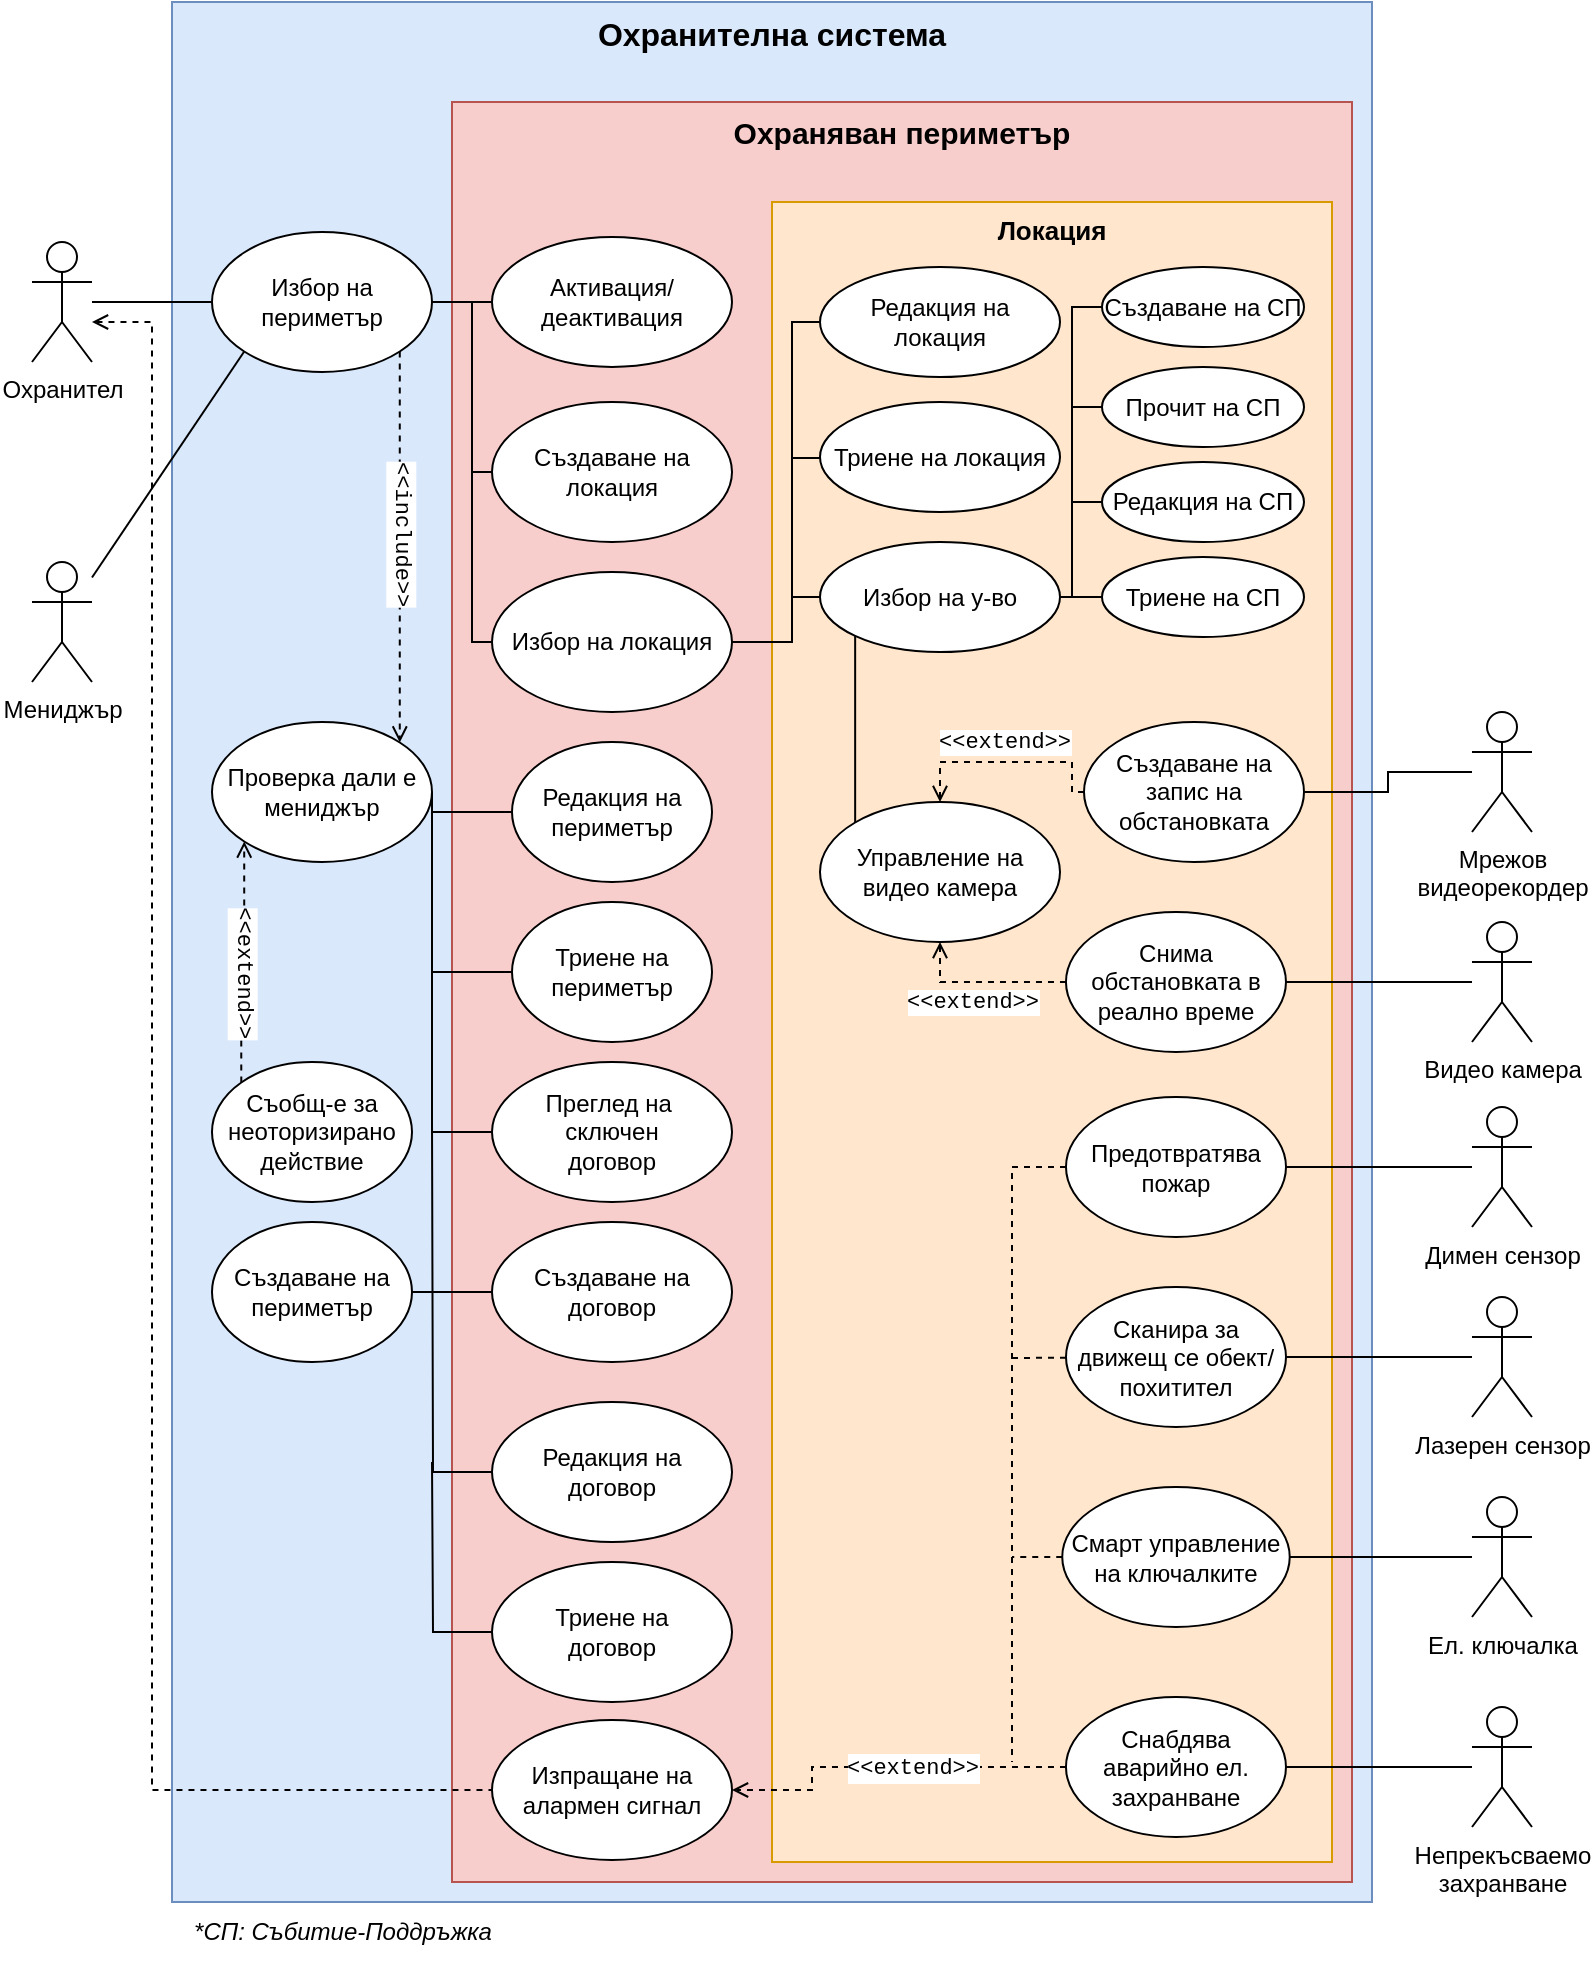 <mxfile version="24.2.3" type="device">
  <diagram name="Page-1" id="30MqnBOIeB0xsz5yenpp">
    <mxGraphModel dx="2456" dy="888" grid="1" gridSize="10" guides="1" tooltips="1" connect="1" arrows="1" fold="1" page="1" pageScale="1" pageWidth="827" pageHeight="1169" math="0" shadow="0">
      <root>
        <mxCell id="0" />
        <mxCell id="1" parent="0" />
        <mxCell id="JSNbP3Fe5mPufIV70ukt-9" value="Охранителна система" style="whiteSpace=wrap;html=1;verticalAlign=top;fillColor=#dae8fc;fillStyle=solid;fontStyle=1;fontSize=16;strokeColor=#6c8ebf;" parent="1" vertex="1">
          <mxGeometry x="90" y="240" width="600" height="950" as="geometry" />
        </mxCell>
        <mxCell id="JSNbP3Fe5mPufIV70ukt-3" style="edgeStyle=orthogonalEdgeStyle;rounded=0;orthogonalLoop=1;jettySize=auto;html=1;entryX=0;entryY=0.5;entryDx=0;entryDy=0;endArrow=none;endFill=0;" parent="1" source="JSNbP3Fe5mPufIV70ukt-1" target="JSNbP3Fe5mPufIV70ukt-2" edge="1">
          <mxGeometry relative="1" as="geometry" />
        </mxCell>
        <mxCell id="JSNbP3Fe5mPufIV70ukt-1" value="Охранител" style="shape=umlActor;verticalLabelPosition=bottom;verticalAlign=top;html=1;outlineConnect=0;" parent="1" vertex="1">
          <mxGeometry x="20" y="360" width="30" height="60" as="geometry" />
        </mxCell>
        <mxCell id="-HmaqATV91N1SJs25S9B-10" style="edgeStyle=orthogonalEdgeStyle;rounded=0;orthogonalLoop=1;jettySize=auto;html=1;exitX=1;exitY=1;exitDx=0;exitDy=0;entryX=1;entryY=0;entryDx=0;entryDy=0;endArrow=open;endFill=0;dashed=1;" parent="1" source="JSNbP3Fe5mPufIV70ukt-2" target="-HmaqATV91N1SJs25S9B-8" edge="1">
          <mxGeometry relative="1" as="geometry" />
        </mxCell>
        <mxCell id="-HmaqATV91N1SJs25S9B-11" value="&lt;font face=&quot;Courier New&quot;&gt;&amp;lt;&amp;lt;include&amp;gt;&amp;gt;&lt;/font&gt;" style="edgeLabel;html=1;align=center;verticalAlign=middle;resizable=0;points=[];rotation=90;" parent="-HmaqATV91N1SJs25S9B-10" vertex="1" connectable="0">
          <mxGeometry x="-0.228" y="1" relative="1" as="geometry">
            <mxPoint y="15" as="offset" />
          </mxGeometry>
        </mxCell>
        <mxCell id="JSNbP3Fe5mPufIV70ukt-2" value="Избор на периметър" style="ellipse;whiteSpace=wrap;html=1;" parent="1" vertex="1">
          <mxGeometry x="110" y="355" width="110" height="70" as="geometry" />
        </mxCell>
        <mxCell id="JSNbP3Fe5mPufIV70ukt-10" value="Видео камера" style="shape=umlActor;verticalLabelPosition=bottom;verticalAlign=top;html=1;outlineConnect=0;" parent="1" vertex="1">
          <mxGeometry x="740" y="700" width="30" height="60" as="geometry" />
        </mxCell>
        <mxCell id="JSNbP3Fe5mPufIV70ukt-13" value="Димен сензор" style="shape=umlActor;verticalLabelPosition=bottom;verticalAlign=top;html=1;outlineConnect=0;" parent="1" vertex="1">
          <mxGeometry x="740" y="792.5" width="30" height="60" as="geometry" />
        </mxCell>
        <mxCell id="JSNbP3Fe5mPufIV70ukt-14" value="Лазерен сензор" style="shape=umlActor;verticalLabelPosition=bottom;verticalAlign=top;html=1;outlineConnect=0;" parent="1" vertex="1">
          <mxGeometry x="740" y="887.5" width="30" height="60" as="geometry" />
        </mxCell>
        <mxCell id="U6f9_q_yFwt5X45Pq8Sq-10" style="rounded=0;orthogonalLoop=1;jettySize=auto;html=1;entryX=0;entryY=1;entryDx=0;entryDy=0;endArrow=none;endFill=0;" parent="1" source="JSNbP3Fe5mPufIV70ukt-17" target="JSNbP3Fe5mPufIV70ukt-2" edge="1">
          <mxGeometry relative="1" as="geometry" />
        </mxCell>
        <mxCell id="JSNbP3Fe5mPufIV70ukt-17" value="Мениджър" style="shape=umlActor;verticalLabelPosition=bottom;verticalAlign=top;html=1;outlineConnect=0;" parent="1" vertex="1">
          <mxGeometry x="20" y="520" width="30" height="60" as="geometry" />
        </mxCell>
        <mxCell id="0wCp3PdVz0FUq_Zvzqtl-5" value="Охраняван периметър" style="whiteSpace=wrap;html=1;verticalAlign=top;fontStyle=1;fontSize=15;fillColor=#f8cecc;strokeColor=#b85450;" parent="1" vertex="1">
          <mxGeometry x="230" y="290" width="450" height="890" as="geometry" />
        </mxCell>
        <mxCell id="0wCp3PdVz0FUq_Zvzqtl-33" value="Локация" style="whiteSpace=wrap;html=1;fillColor=#ffe6cc;strokeColor=#d79b00;fontStyle=1;fontSize=13;verticalAlign=top;" parent="1" vertex="1">
          <mxGeometry x="390" y="340" width="280" height="830" as="geometry" />
        </mxCell>
        <mxCell id="0wCp3PdVz0FUq_Zvzqtl-35" style="edgeStyle=orthogonalEdgeStyle;rounded=0;orthogonalLoop=1;jettySize=auto;html=1;entryX=0.5;entryY=1;entryDx=0;entryDy=0;dashed=1;exitX=0;exitY=0.5;exitDx=0;exitDy=0;endArrow=open;endFill=0;" parent="1" source="0wCp3PdVz0FUq_Zvzqtl-7" target="0wCp3PdVz0FUq_Zvzqtl-32" edge="1">
          <mxGeometry relative="1" as="geometry" />
        </mxCell>
        <mxCell id="0wCp3PdVz0FUq_Zvzqtl-53" value="&amp;lt;&amp;lt;extend&amp;gt;&amp;gt;" style="edgeLabel;html=1;align=center;verticalAlign=middle;resizable=0;points=[];fontFamily=Courier New;" parent="0wCp3PdVz0FUq_Zvzqtl-35" vertex="1" connectable="0">
          <mxGeometry x="0.03" y="1" relative="1" as="geometry">
            <mxPoint x="-5" y="9" as="offset" />
          </mxGeometry>
        </mxCell>
        <mxCell id="0wCp3PdVz0FUq_Zvzqtl-7" value="Снима обстановката в реално време" style="ellipse;whiteSpace=wrap;html=1;" parent="1" vertex="1">
          <mxGeometry x="536.99" y="695" width="110" height="70" as="geometry" />
        </mxCell>
        <mxCell id="0wCp3PdVz0FUq_Zvzqtl-34" style="rounded=0;orthogonalLoop=1;jettySize=auto;html=1;entryX=0.5;entryY=0;entryDx=0;entryDy=0;dashed=1;endArrow=open;endFill=0;edgeStyle=orthogonalEdgeStyle;" parent="1" source="0wCp3PdVz0FUq_Zvzqtl-11" target="0wCp3PdVz0FUq_Zvzqtl-32" edge="1">
          <mxGeometry relative="1" as="geometry">
            <Array as="points">
              <mxPoint x="540" y="635" />
              <mxPoint x="540" y="620" />
              <mxPoint x="474" y="620" />
            </Array>
          </mxGeometry>
        </mxCell>
        <mxCell id="0wCp3PdVz0FUq_Zvzqtl-51" value="&amp;lt;&amp;lt;extend&amp;gt;&amp;gt;" style="edgeLabel;html=1;align=center;verticalAlign=middle;resizable=0;points=[];fontFamily=Courier New;" parent="0wCp3PdVz0FUq_Zvzqtl-34" vertex="1" connectable="0">
          <mxGeometry x="0.116" y="-1" relative="1" as="geometry">
            <mxPoint x="4" y="-9" as="offset" />
          </mxGeometry>
        </mxCell>
        <mxCell id="0wCp3PdVz0FUq_Zvzqtl-11" value="Създаване на запис на обстановката" style="ellipse;whiteSpace=wrap;html=1;" parent="1" vertex="1">
          <mxGeometry x="546" y="600" width="110" height="70" as="geometry" />
        </mxCell>
        <mxCell id="0wCp3PdVz0FUq_Zvzqtl-21" style="edgeStyle=orthogonalEdgeStyle;rounded=0;orthogonalLoop=1;jettySize=auto;html=1;entryX=1;entryY=0.5;entryDx=0;entryDy=0;endArrow=none;endFill=0;" parent="1" source="0wCp3PdVz0FUq_Zvzqtl-12" target="0wCp3PdVz0FUq_Zvzqtl-11" edge="1">
          <mxGeometry relative="1" as="geometry" />
        </mxCell>
        <mxCell id="0wCp3PdVz0FUq_Zvzqtl-12" value="Мрежов&lt;div&gt;&lt;span style=&quot;background-color: initial;&quot;&gt;видеорекордер&lt;/span&gt;&lt;/div&gt;" style="shape=umlActor;verticalLabelPosition=bottom;verticalAlign=top;html=1;outlineConnect=0;" parent="1" vertex="1">
          <mxGeometry x="740" y="595" width="30" height="60" as="geometry" />
        </mxCell>
        <mxCell id="0wCp3PdVz0FUq_Zvzqtl-41" style="edgeStyle=orthogonalEdgeStyle;rounded=0;orthogonalLoop=1;jettySize=auto;html=1;endArrow=none;endFill=0;dashed=1;" parent="1" source="0wCp3PdVz0FUq_Zvzqtl-15" edge="1">
          <mxGeometry relative="1" as="geometry">
            <mxPoint x="510" y="1120" as="targetPoint" />
            <Array as="points">
              <mxPoint x="510" y="823" />
              <mxPoint x="510" y="1120" />
            </Array>
          </mxGeometry>
        </mxCell>
        <mxCell id="0wCp3PdVz0FUq_Zvzqtl-15" value="Предотвратява пожар" style="ellipse;whiteSpace=wrap;html=1;" parent="1" vertex="1">
          <mxGeometry x="537" y="787.5" width="110" height="70" as="geometry" />
        </mxCell>
        <mxCell id="0wCp3PdVz0FUq_Zvzqtl-54" style="rounded=0;orthogonalLoop=1;jettySize=auto;html=1;dashed=1;endArrow=none;endFill=0;" parent="1" source="0wCp3PdVz0FUq_Zvzqtl-16" edge="1">
          <mxGeometry relative="1" as="geometry">
            <mxPoint x="510" y="918" as="targetPoint" />
          </mxGeometry>
        </mxCell>
        <mxCell id="0wCp3PdVz0FUq_Zvzqtl-16" value="Сканира за движещ се обект/ похитител" style="ellipse;whiteSpace=wrap;html=1;" parent="1" vertex="1">
          <mxGeometry x="537" y="882.5" width="110" height="70" as="geometry" />
        </mxCell>
        <mxCell id="0wCp3PdVz0FUq_Zvzqtl-26" style="edgeStyle=orthogonalEdgeStyle;rounded=0;orthogonalLoop=1;jettySize=auto;html=1;entryX=1;entryY=0.5;entryDx=0;entryDy=0;endArrow=none;endFill=0;" parent="1" source="0wCp3PdVz0FUq_Zvzqtl-17" target="0wCp3PdVz0FUq_Zvzqtl-25" edge="1">
          <mxGeometry relative="1" as="geometry" />
        </mxCell>
        <mxCell id="0wCp3PdVz0FUq_Zvzqtl-17" value="Ел. ключалка" style="shape=umlActor;verticalLabelPosition=bottom;verticalAlign=top;html=1;outlineConnect=0;" parent="1" vertex="1">
          <mxGeometry x="740" y="987.5" width="30" height="60" as="geometry" />
        </mxCell>
        <mxCell id="0wCp3PdVz0FUq_Zvzqtl-28" style="edgeStyle=orthogonalEdgeStyle;rounded=0;orthogonalLoop=1;jettySize=auto;html=1;entryX=1;entryY=0.5;entryDx=0;entryDy=0;endArrow=none;endFill=0;" parent="1" source="0wCp3PdVz0FUq_Zvzqtl-18" target="0wCp3PdVz0FUq_Zvzqtl-27" edge="1">
          <mxGeometry relative="1" as="geometry" />
        </mxCell>
        <mxCell id="0wCp3PdVz0FUq_Zvzqtl-18" value="Непрекъсваемо&lt;div&gt;захранване&lt;/div&gt;" style="shape=umlActor;verticalLabelPosition=bottom;verticalAlign=top;html=1;outlineConnect=0;" parent="1" vertex="1">
          <mxGeometry x="740" y="1092.5" width="30" height="60" as="geometry" />
        </mxCell>
        <mxCell id="0wCp3PdVz0FUq_Zvzqtl-22" style="edgeStyle=orthogonalEdgeStyle;rounded=0;orthogonalLoop=1;jettySize=auto;html=1;entryX=1;entryY=0.5;entryDx=0;entryDy=0;endArrow=none;endFill=0;" parent="1" source="JSNbP3Fe5mPufIV70ukt-10" target="0wCp3PdVz0FUq_Zvzqtl-7" edge="1">
          <mxGeometry relative="1" as="geometry" />
        </mxCell>
        <mxCell id="0wCp3PdVz0FUq_Zvzqtl-23" style="edgeStyle=orthogonalEdgeStyle;rounded=0;orthogonalLoop=1;jettySize=auto;html=1;entryX=1;entryY=0.5;entryDx=0;entryDy=0;endArrow=none;endFill=0;" parent="1" source="JSNbP3Fe5mPufIV70ukt-13" target="0wCp3PdVz0FUq_Zvzqtl-15" edge="1">
          <mxGeometry relative="1" as="geometry" />
        </mxCell>
        <mxCell id="0wCp3PdVz0FUq_Zvzqtl-24" style="edgeStyle=orthogonalEdgeStyle;rounded=0;orthogonalLoop=1;jettySize=auto;html=1;entryX=1;entryY=0.5;entryDx=0;entryDy=0;endArrow=none;endFill=0;" parent="1" source="JSNbP3Fe5mPufIV70ukt-14" target="0wCp3PdVz0FUq_Zvzqtl-16" edge="1">
          <mxGeometry relative="1" as="geometry" />
        </mxCell>
        <mxCell id="bIoCzkpZnjTmYwP94v8l-1" style="edgeStyle=orthogonalEdgeStyle;rounded=0;orthogonalLoop=1;jettySize=auto;html=1;endArrow=none;endFill=0;dashed=1;" parent="1" source="0wCp3PdVz0FUq_Zvzqtl-25" edge="1">
          <mxGeometry relative="1" as="geometry">
            <mxPoint x="510" y="1017.5" as="targetPoint" />
          </mxGeometry>
        </mxCell>
        <mxCell id="0wCp3PdVz0FUq_Zvzqtl-25" value="Смарт управление на ключалките" style="ellipse;whiteSpace=wrap;html=1;" parent="1" vertex="1">
          <mxGeometry x="535.12" y="982.5" width="113.75" height="70" as="geometry" />
        </mxCell>
        <mxCell id="0wCp3PdVz0FUq_Zvzqtl-113" style="edgeStyle=orthogonalEdgeStyle;rounded=0;orthogonalLoop=1;jettySize=auto;html=1;entryX=1;entryY=0.5;entryDx=0;entryDy=0;dashed=1;endArrow=open;endFill=0;" parent="1" source="0wCp3PdVz0FUq_Zvzqtl-27" target="0wCp3PdVz0FUq_Zvzqtl-38" edge="1">
          <mxGeometry relative="1" as="geometry">
            <Array as="points">
              <mxPoint x="410" y="1123" />
              <mxPoint x="410" y="1134" />
            </Array>
          </mxGeometry>
        </mxCell>
        <mxCell id="0wCp3PdVz0FUq_Zvzqtl-116" value="&lt;font face=&quot;Courier New&quot;&gt;&amp;lt;&amp;lt;extend&amp;gt;&amp;gt;&lt;/font&gt;" style="edgeLabel;html=1;align=center;verticalAlign=middle;resizable=0;points=[];" parent="0wCp3PdVz0FUq_Zvzqtl-113" vertex="1" connectable="0">
          <mxGeometry x="-0.213" relative="1" as="geometry">
            <mxPoint x="-7" as="offset" />
          </mxGeometry>
        </mxCell>
        <mxCell id="0wCp3PdVz0FUq_Zvzqtl-27" value="&lt;span style=&quot;background-color: initial;&quot;&gt;Снабдява&lt;/span&gt;&lt;div&gt;&lt;span style=&quot;background-color: initial;&quot;&gt;аварийно ел. захранване&lt;/span&gt;&lt;/div&gt;" style="ellipse;whiteSpace=wrap;html=1;" parent="1" vertex="1">
          <mxGeometry x="536.99" y="1087.5" width="110" height="70" as="geometry" />
        </mxCell>
        <mxCell id="0wCp3PdVz0FUq_Zvzqtl-61" style="rounded=0;orthogonalLoop=1;jettySize=auto;html=1;endArrow=none;endFill=0;edgeStyle=orthogonalEdgeStyle;" parent="1" source="0wCp3PdVz0FUq_Zvzqtl-30" edge="1">
          <mxGeometry relative="1" as="geometry">
            <mxPoint x="240" y="390" as="targetPoint" />
            <Array as="points">
              <mxPoint x="240" y="475" />
            </Array>
          </mxGeometry>
        </mxCell>
        <mxCell id="0wCp3PdVz0FUq_Zvzqtl-30" value="Създаване на локация" style="ellipse;whiteSpace=wrap;html=1;" parent="1" vertex="1">
          <mxGeometry x="250" y="440" width="120" height="70" as="geometry" />
        </mxCell>
        <mxCell id="0wCp3PdVz0FUq_Zvzqtl-32" value="Управление на видео камера" style="ellipse;whiteSpace=wrap;html=1;" parent="1" vertex="1">
          <mxGeometry x="414" y="640" width="120" height="70" as="geometry" />
        </mxCell>
        <mxCell id="0wCp3PdVz0FUq_Zvzqtl-38" value="Изпращане на алармен сигнал" style="ellipse;whiteSpace=wrap;html=1;" parent="1" vertex="1">
          <mxGeometry x="250" y="1099" width="120" height="70" as="geometry" />
        </mxCell>
        <mxCell id="0wCp3PdVz0FUq_Zvzqtl-124" style="edgeStyle=orthogonalEdgeStyle;rounded=0;orthogonalLoop=1;jettySize=auto;html=1;entryX=0;entryY=0.5;entryDx=0;entryDy=0;endArrow=none;endFill=0;" parent="1" source="0wCp3PdVz0FUq_Zvzqtl-57" target="0wCp3PdVz0FUq_Zvzqtl-117" edge="1">
          <mxGeometry relative="1" as="geometry">
            <Array as="points">
              <mxPoint x="400" y="560" />
              <mxPoint x="400" y="537" />
            </Array>
          </mxGeometry>
        </mxCell>
        <mxCell id="0wCp3PdVz0FUq_Zvzqtl-125" style="edgeStyle=orthogonalEdgeStyle;rounded=0;orthogonalLoop=1;jettySize=auto;html=1;entryX=0;entryY=0.5;entryDx=0;entryDy=0;endArrow=none;endFill=0;" parent="1" source="0wCp3PdVz0FUq_Zvzqtl-57" target="0wCp3PdVz0FUq_Zvzqtl-56" edge="1">
          <mxGeometry relative="1" as="geometry">
            <Array as="points">
              <mxPoint x="400" y="560" />
              <mxPoint x="400" y="468" />
              <mxPoint x="414" y="468" />
            </Array>
          </mxGeometry>
        </mxCell>
        <mxCell id="0wCp3PdVz0FUq_Zvzqtl-126" style="edgeStyle=orthogonalEdgeStyle;rounded=0;orthogonalLoop=1;jettySize=auto;html=1;entryX=0;entryY=0.5;entryDx=0;entryDy=0;endArrow=none;endFill=0;" parent="1" source="0wCp3PdVz0FUq_Zvzqtl-57" target="0wCp3PdVz0FUq_Zvzqtl-55" edge="1">
          <mxGeometry relative="1" as="geometry">
            <Array as="points">
              <mxPoint x="400" y="560" />
              <mxPoint x="400" y="400" />
            </Array>
          </mxGeometry>
        </mxCell>
        <mxCell id="0wCp3PdVz0FUq_Zvzqtl-57" value="Избор на локация" style="ellipse;whiteSpace=wrap;html=1;" parent="1" vertex="1">
          <mxGeometry x="250" y="525" width="120" height="70" as="geometry" />
        </mxCell>
        <mxCell id="0wCp3PdVz0FUq_Zvzqtl-55" value="Редакция на локация" style="ellipse;whiteSpace=wrap;html=1;" parent="1" vertex="1">
          <mxGeometry x="414" y="372.5" width="120" height="55" as="geometry" />
        </mxCell>
        <mxCell id="0wCp3PdVz0FUq_Zvzqtl-56" value="Триене на локация" style="ellipse;whiteSpace=wrap;html=1;" parent="1" vertex="1">
          <mxGeometry x="414" y="440" width="120" height="55" as="geometry" />
        </mxCell>
        <mxCell id="0wCp3PdVz0FUq_Zvzqtl-58" value="Активация/деактивация" style="ellipse;whiteSpace=wrap;html=1;" parent="1" vertex="1">
          <mxGeometry x="250" y="357.5" width="120" height="65" as="geometry" />
        </mxCell>
        <mxCell id="0wCp3PdVz0FUq_Zvzqtl-59" style="edgeStyle=orthogonalEdgeStyle;rounded=0;orthogonalLoop=1;jettySize=auto;html=1;exitX=1;exitY=0.5;exitDx=0;exitDy=0;entryX=0;entryY=0.5;entryDx=0;entryDy=0;endArrow=none;endFill=0;" parent="1" source="JSNbP3Fe5mPufIV70ukt-2" target="0wCp3PdVz0FUq_Zvzqtl-58" edge="1">
          <mxGeometry relative="1" as="geometry" />
        </mxCell>
        <mxCell id="0wCp3PdVz0FUq_Zvzqtl-64" style="edgeStyle=orthogonalEdgeStyle;rounded=0;orthogonalLoop=1;jettySize=auto;html=1;entryX=0;entryY=0.5;entryDx=0;entryDy=0;endArrow=none;endFill=0;" parent="1" source="JSNbP3Fe5mPufIV70ukt-2" target="0wCp3PdVz0FUq_Zvzqtl-57" edge="1">
          <mxGeometry relative="1" as="geometry">
            <Array as="points">
              <mxPoint x="240" y="390" />
              <mxPoint x="240" y="560" />
            </Array>
          </mxGeometry>
        </mxCell>
        <mxCell id="0wCp3PdVz0FUq_Zvzqtl-68" value="Преглед на&amp;nbsp;&lt;div&gt;сключен&lt;div&gt;договор&lt;/div&gt;&lt;/div&gt;" style="ellipse;whiteSpace=wrap;html=1;" parent="1" vertex="1">
          <mxGeometry x="250" y="770" width="120" height="70" as="geometry" />
        </mxCell>
        <mxCell id="0wCp3PdVz0FUq_Zvzqtl-106" style="edgeStyle=orthogonalEdgeStyle;rounded=0;orthogonalLoop=1;jettySize=auto;html=1;entryX=0;entryY=0.5;entryDx=0;entryDy=0;endArrow=none;endFill=0;exitX=1;exitY=0.5;exitDx=0;exitDy=0;" parent="1" source="-HmaqATV91N1SJs25S9B-8" target="0wCp3PdVz0FUq_Zvzqtl-68" edge="1">
          <mxGeometry relative="1" as="geometry">
            <Array as="points">
              <mxPoint x="220" y="805" />
            </Array>
            <mxPoint x="220.0" y="605" as="sourcePoint" />
          </mxGeometry>
        </mxCell>
        <mxCell id="0wCp3PdVz0FUq_Zvzqtl-127" style="edgeStyle=orthogonalEdgeStyle;rounded=0;orthogonalLoop=1;jettySize=auto;html=1;entryX=0;entryY=0.5;entryDx=0;entryDy=0;endArrow=none;endFill=0;exitX=1;exitY=0.5;exitDx=0;exitDy=0;" parent="1" source="-HmaqATV91N1SJs25S9B-8" target="0wCp3PdVz0FUq_Zvzqtl-100" edge="1">
          <mxGeometry relative="1" as="geometry">
            <Array as="points">
              <mxPoint x="220" y="645" />
            </Array>
            <mxPoint x="220.0" y="605" as="sourcePoint" />
          </mxGeometry>
        </mxCell>
        <mxCell id="0wCp3PdVz0FUq_Zvzqtl-128" style="edgeStyle=orthogonalEdgeStyle;rounded=0;orthogonalLoop=1;jettySize=auto;html=1;entryX=0;entryY=0.5;entryDx=0;entryDy=0;endArrow=none;endFill=0;exitX=1;exitY=0.5;exitDx=0;exitDy=0;" parent="1" source="-HmaqATV91N1SJs25S9B-8" target="0wCp3PdVz0FUq_Zvzqtl-101" edge="1">
          <mxGeometry relative="1" as="geometry">
            <Array as="points">
              <mxPoint x="220" y="725" />
            </Array>
            <mxPoint x="220.0" y="605" as="sourcePoint" />
          </mxGeometry>
        </mxCell>
        <mxCell id="c2wmYg6K014Xxf8hzjMq-2" style="rounded=0;orthogonalLoop=1;jettySize=auto;html=1;endArrow=none;endFill=0;" parent="1" source="0wCp3PdVz0FUq_Zvzqtl-99" edge="1">
          <mxGeometry relative="1" as="geometry">
            <mxPoint x="220" y="885" as="targetPoint" />
          </mxGeometry>
        </mxCell>
        <mxCell id="0wCp3PdVz0FUq_Zvzqtl-99" value="Създаване на периметър" style="ellipse;whiteSpace=wrap;html=1;" parent="1" vertex="1">
          <mxGeometry x="110" y="850" width="100" height="70" as="geometry" />
        </mxCell>
        <mxCell id="0wCp3PdVz0FUq_Zvzqtl-100" value="Редакция на периметър" style="ellipse;whiteSpace=wrap;html=1;" parent="1" vertex="1">
          <mxGeometry x="260" y="610" width="100" height="70" as="geometry" />
        </mxCell>
        <mxCell id="0wCp3PdVz0FUq_Zvzqtl-101" value="Триене на периметър" style="ellipse;whiteSpace=wrap;html=1;" parent="1" vertex="1">
          <mxGeometry x="260" y="690" width="100" height="70" as="geometry" />
        </mxCell>
        <mxCell id="0wCp3PdVz0FUq_Zvzqtl-110" style="edgeStyle=orthogonalEdgeStyle;rounded=0;orthogonalLoop=1;jettySize=auto;html=1;exitX=0;exitY=0.5;exitDx=0;exitDy=0;endArrow=none;endFill=0;" parent="1" source="0wCp3PdVz0FUq_Zvzqtl-107" edge="1">
          <mxGeometry relative="1" as="geometry">
            <mxPoint x="220" y="884.667" as="targetPoint" />
          </mxGeometry>
        </mxCell>
        <mxCell id="0wCp3PdVz0FUq_Zvzqtl-107" value="Създаване на&lt;div&gt;&lt;div&gt;договор&lt;/div&gt;&lt;/div&gt;" style="ellipse;whiteSpace=wrap;html=1;" parent="1" vertex="1">
          <mxGeometry x="250" y="850" width="120" height="70" as="geometry" />
        </mxCell>
        <mxCell id="0wCp3PdVz0FUq_Zvzqtl-111" style="edgeStyle=orthogonalEdgeStyle;rounded=0;orthogonalLoop=1;jettySize=auto;html=1;endArrow=none;endFill=0;" parent="1" source="0wCp3PdVz0FUq_Zvzqtl-108" edge="1">
          <mxGeometry relative="1" as="geometry">
            <mxPoint x="220" y="800" as="targetPoint" />
          </mxGeometry>
        </mxCell>
        <mxCell id="0wCp3PdVz0FUq_Zvzqtl-108" value="Редакция на&lt;div&gt;&lt;div&gt;договор&lt;/div&gt;&lt;/div&gt;" style="ellipse;whiteSpace=wrap;html=1;" parent="1" vertex="1">
          <mxGeometry x="250" y="940" width="120" height="70" as="geometry" />
        </mxCell>
        <mxCell id="c2wmYg6K014Xxf8hzjMq-5" style="edgeStyle=orthogonalEdgeStyle;rounded=0;orthogonalLoop=1;jettySize=auto;html=1;endArrow=none;endFill=0;" parent="1" source="0wCp3PdVz0FUq_Zvzqtl-109" edge="1">
          <mxGeometry relative="1" as="geometry">
            <mxPoint x="220" y="970" as="targetPoint" />
          </mxGeometry>
        </mxCell>
        <mxCell id="0wCp3PdVz0FUq_Zvzqtl-109" value="Триене на&lt;div&gt;&lt;div&gt;договор&lt;/div&gt;&lt;/div&gt;" style="ellipse;whiteSpace=wrap;html=1;" parent="1" vertex="1">
          <mxGeometry x="250" y="1020" width="120" height="70" as="geometry" />
        </mxCell>
        <mxCell id="0wCp3PdVz0FUq_Zvzqtl-123" style="edgeStyle=orthogonalEdgeStyle;rounded=0;orthogonalLoop=1;jettySize=auto;html=1;exitX=0;exitY=1;exitDx=0;exitDy=0;entryX=0;entryY=0;entryDx=0;entryDy=0;endArrow=none;endFill=0;" parent="1" source="0wCp3PdVz0FUq_Zvzqtl-117" target="0wCp3PdVz0FUq_Zvzqtl-32" edge="1">
          <mxGeometry relative="1" as="geometry" />
        </mxCell>
        <mxCell id="HhWppDRzNJwPRvlLbozk-1" style="edgeStyle=orthogonalEdgeStyle;rounded=0;orthogonalLoop=1;jettySize=auto;html=1;entryX=0;entryY=0.5;entryDx=0;entryDy=0;endArrow=none;endFill=0;" parent="1" source="0wCp3PdVz0FUq_Zvzqtl-117" target="0wCp3PdVz0FUq_Zvzqtl-119" edge="1">
          <mxGeometry relative="1" as="geometry">
            <Array as="points">
              <mxPoint x="540" y="538" />
              <mxPoint x="540" y="393" />
            </Array>
          </mxGeometry>
        </mxCell>
        <mxCell id="HhWppDRzNJwPRvlLbozk-2" style="edgeStyle=orthogonalEdgeStyle;rounded=0;orthogonalLoop=1;jettySize=auto;html=1;entryX=0;entryY=0.5;entryDx=0;entryDy=0;endArrow=none;endFill=0;" parent="1" source="0wCp3PdVz0FUq_Zvzqtl-117" target="0wCp3PdVz0FUq_Zvzqtl-131" edge="1">
          <mxGeometry relative="1" as="geometry">
            <Array as="points">
              <mxPoint x="540" y="538" />
              <mxPoint x="540" y="443" />
            </Array>
          </mxGeometry>
        </mxCell>
        <mxCell id="HhWppDRzNJwPRvlLbozk-3" style="edgeStyle=orthogonalEdgeStyle;rounded=0;orthogonalLoop=1;jettySize=auto;html=1;entryX=0;entryY=0.5;entryDx=0;entryDy=0;endArrow=none;endFill=0;" parent="1" source="0wCp3PdVz0FUq_Zvzqtl-117" target="0wCp3PdVz0FUq_Zvzqtl-136" edge="1">
          <mxGeometry relative="1" as="geometry">
            <Array as="points">
              <mxPoint x="540" y="538" />
              <mxPoint x="540" y="490" />
            </Array>
          </mxGeometry>
        </mxCell>
        <mxCell id="HhWppDRzNJwPRvlLbozk-4" style="rounded=0;orthogonalLoop=1;jettySize=auto;html=1;entryX=0;entryY=0.5;entryDx=0;entryDy=0;endArrow=none;endFill=0;" parent="1" source="0wCp3PdVz0FUq_Zvzqtl-117" target="0wCp3PdVz0FUq_Zvzqtl-132" edge="1">
          <mxGeometry relative="1" as="geometry" />
        </mxCell>
        <mxCell id="0wCp3PdVz0FUq_Zvzqtl-117" value="Избор на у-во" style="ellipse;whiteSpace=wrap;html=1;" parent="1" vertex="1">
          <mxGeometry x="414" y="510" width="120" height="55" as="geometry" />
        </mxCell>
        <mxCell id="0wCp3PdVz0FUq_Zvzqtl-119" value="Създаване на СП" style="ellipse;whiteSpace=wrap;html=1;" parent="1" vertex="1">
          <mxGeometry x="555" y="372.5" width="101" height="40" as="geometry" />
        </mxCell>
        <mxCell id="0wCp3PdVz0FUq_Zvzqtl-130" value="*СП: Събитие-Поддръжка" style="text;html=1;align=center;verticalAlign=middle;resizable=0;points=[];autosize=1;strokeColor=none;fillColor=none;fontStyle=2" parent="1" vertex="1">
          <mxGeometry x="90" y="1190" width="170" height="30" as="geometry" />
        </mxCell>
        <mxCell id="0wCp3PdVz0FUq_Zvzqtl-131" value="Прочит на СП" style="ellipse;whiteSpace=wrap;html=1;" parent="1" vertex="1">
          <mxGeometry x="555" y="422.5" width="101" height="40" as="geometry" />
        </mxCell>
        <mxCell id="0wCp3PdVz0FUq_Zvzqtl-132" value="Триене на СП" style="ellipse;whiteSpace=wrap;html=1;" parent="1" vertex="1">
          <mxGeometry x="555" y="517.5" width="101" height="40" as="geometry" />
        </mxCell>
        <mxCell id="0wCp3PdVz0FUq_Zvzqtl-136" value="Редакция на СП" style="ellipse;whiteSpace=wrap;html=1;" parent="1" vertex="1">
          <mxGeometry x="555" y="470" width="101" height="40" as="geometry" />
        </mxCell>
        <mxCell id="-HmaqATV91N1SJs25S9B-8" value="Проверка дали е мениджър" style="ellipse;whiteSpace=wrap;html=1;" parent="1" vertex="1">
          <mxGeometry x="110" y="600" width="110" height="70" as="geometry" />
        </mxCell>
        <mxCell id="-HmaqATV91N1SJs25S9B-13" style="edgeStyle=orthogonalEdgeStyle;rounded=0;orthogonalLoop=1;jettySize=auto;html=1;exitX=0;exitY=0;exitDx=0;exitDy=0;entryX=0;entryY=1;entryDx=0;entryDy=0;dashed=1;endArrow=open;endFill=0;" parent="1" source="-HmaqATV91N1SJs25S9B-12" target="-HmaqATV91N1SJs25S9B-8" edge="1">
          <mxGeometry relative="1" as="geometry" />
        </mxCell>
        <mxCell id="-HmaqATV91N1SJs25S9B-14" value="&lt;font face=&quot;Courier New&quot;&gt;&amp;lt;&amp;lt;extend&amp;gt;&amp;gt;&lt;/font&gt;" style="edgeLabel;html=1;align=center;verticalAlign=middle;resizable=0;points=[];rotation=90;" parent="-HmaqATV91N1SJs25S9B-13" vertex="1" connectable="0">
          <mxGeometry x="0.129" relative="1" as="geometry">
            <mxPoint y="12" as="offset" />
          </mxGeometry>
        </mxCell>
        <mxCell id="-HmaqATV91N1SJs25S9B-12" value="Съобщ-е за неоторизирано действие" style="ellipse;whiteSpace=wrap;html=1;" parent="1" vertex="1">
          <mxGeometry x="110" y="770" width="100" height="70" as="geometry" />
        </mxCell>
        <mxCell id="0wCp3PdVz0FUq_Zvzqtl-45" style="edgeStyle=orthogonalEdgeStyle;rounded=0;orthogonalLoop=1;jettySize=auto;html=1;endArrow=none;endFill=0;dashed=1;startArrow=open;startFill=0;entryX=0;entryY=0.5;entryDx=0;entryDy=0;" parent="1" source="JSNbP3Fe5mPufIV70ukt-1" edge="1" target="0wCp3PdVz0FUq_Zvzqtl-38">
          <mxGeometry relative="1" as="geometry">
            <mxPoint x="80" y="560" as="targetPoint" />
            <Array as="points">
              <mxPoint x="80" y="400" />
              <mxPoint x="80" y="1134" />
            </Array>
          </mxGeometry>
        </mxCell>
      </root>
    </mxGraphModel>
  </diagram>
</mxfile>
